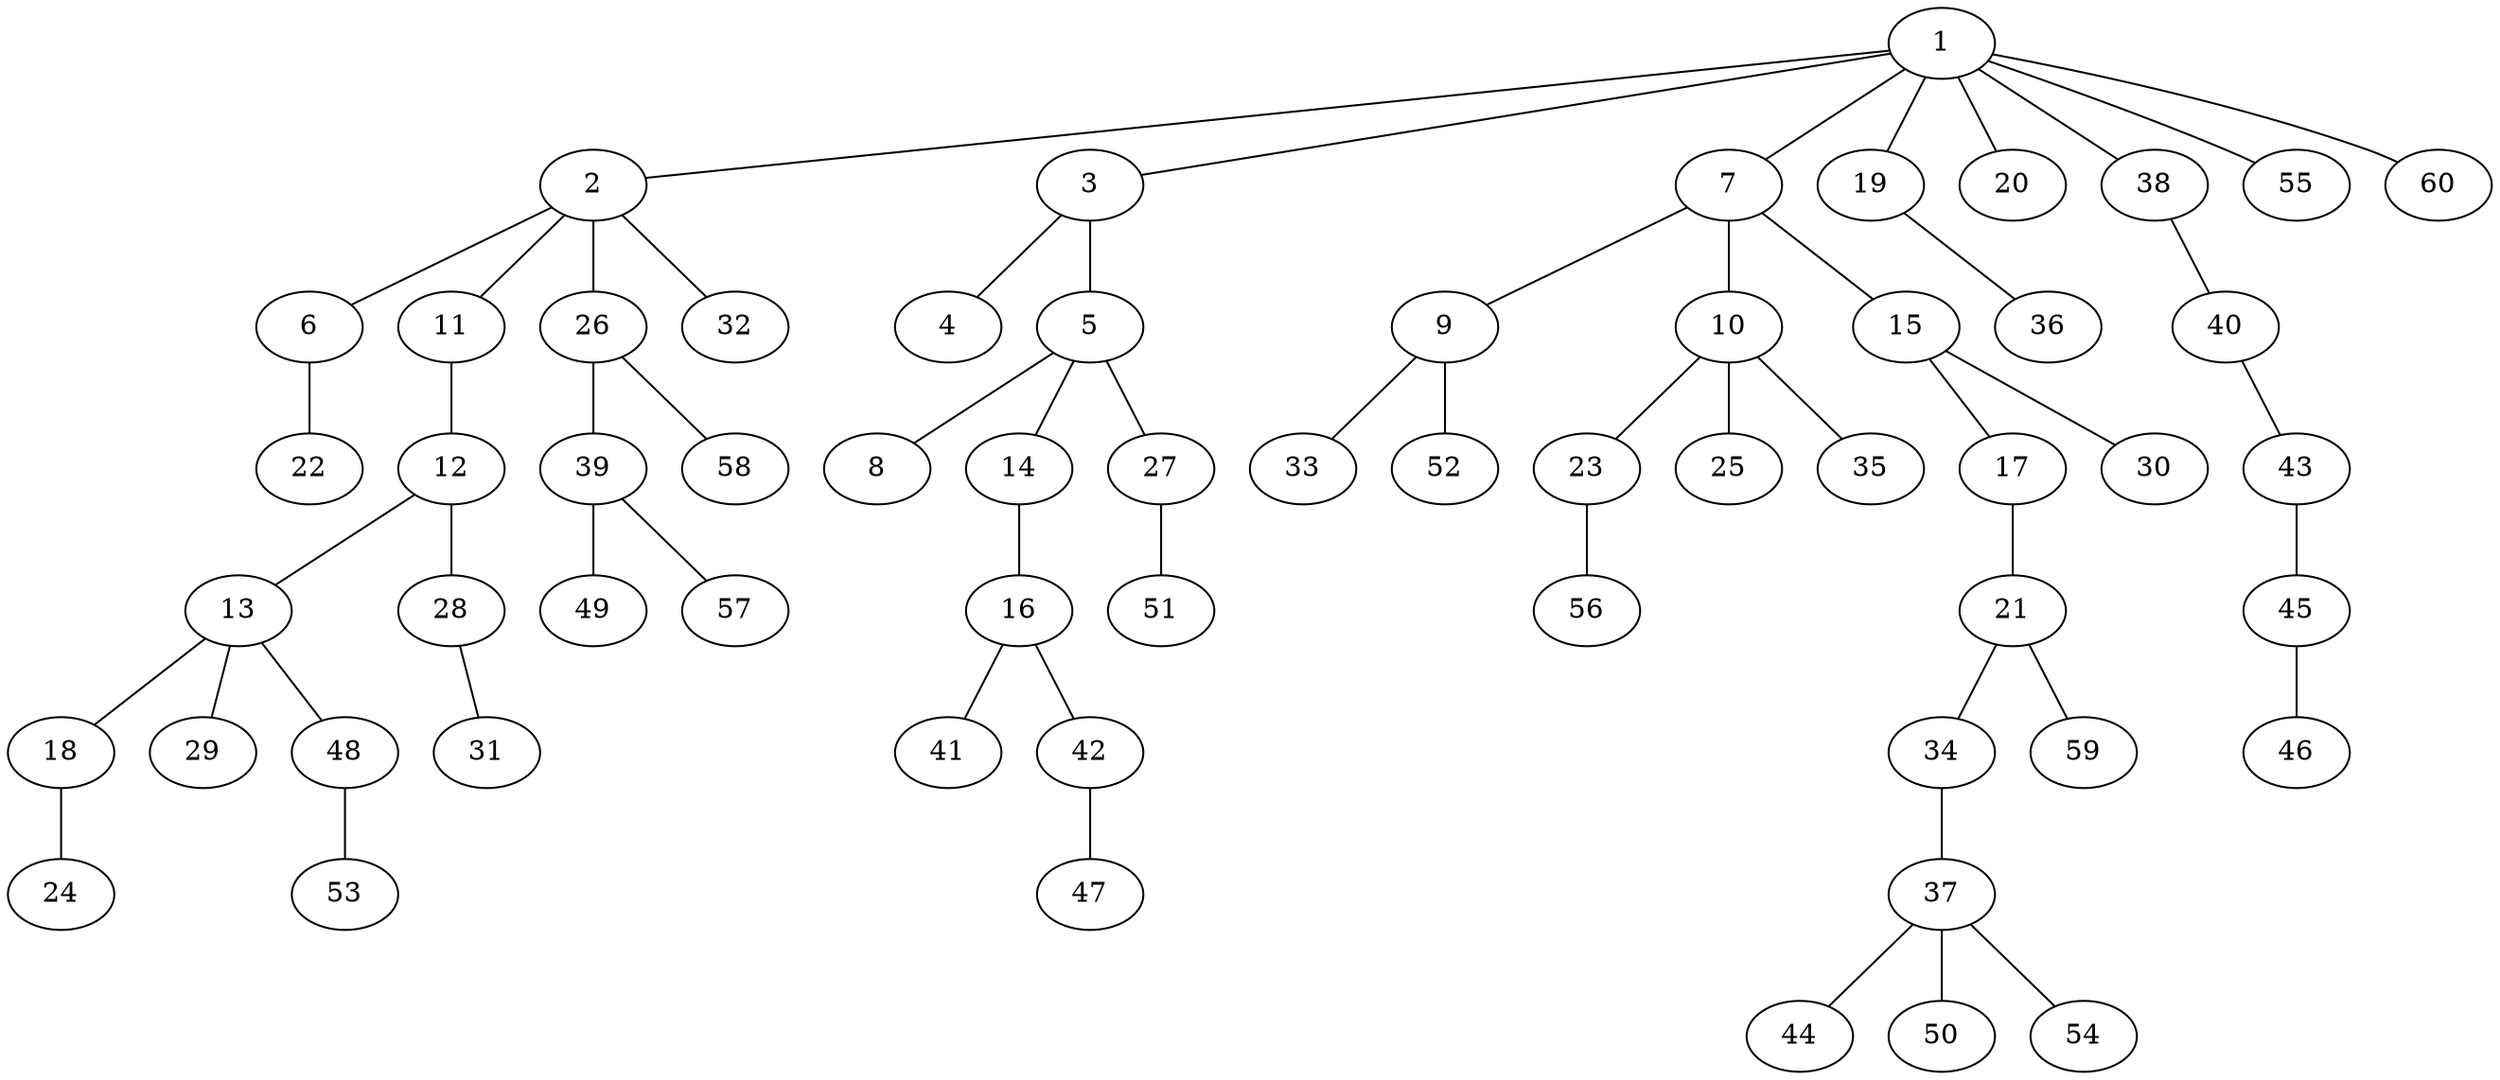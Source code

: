 graph graphname {1--2
1--3
1--7
1--19
1--20
1--38
1--55
1--60
2--6
2--11
2--26
2--32
3--4
3--5
5--8
5--14
5--27
6--22
7--9
7--10
7--15
9--33
9--52
10--23
10--25
10--35
11--12
12--13
12--28
13--18
13--29
13--48
14--16
15--17
15--30
16--41
16--42
17--21
18--24
19--36
21--34
21--59
23--56
26--39
26--58
27--51
28--31
34--37
37--44
37--50
37--54
38--40
39--49
39--57
40--43
42--47
43--45
45--46
48--53
}